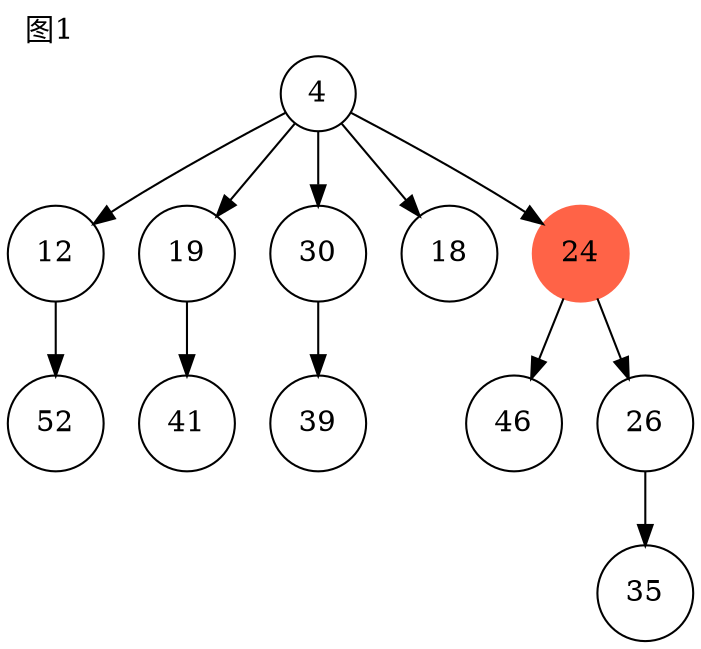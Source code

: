 digraph g{
node[shape=circle];
label="图1";
labeljust=l;
labelloc=t;
n220[label=4];
n221[label=12];
n220->n221;
n222[label=19];
n220->n222;
n223[label=30];
n220->n223;
n224[label=18];
n220->n224;
n225[label=24,style = filled,color="tomato"];
n220->n225;
n226[label=46];
n225->n226;
n227[label=26];
n225->n227;
n228[label=35];
n227->n228;
n229[label=39];
n223->n229;
n230[label=41];
n222->n230;
n231[label=52];
n221->n231;
}
